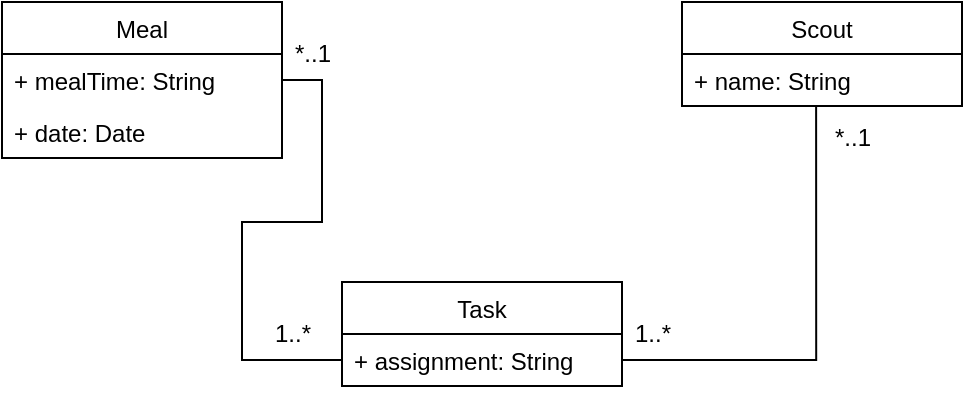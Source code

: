 <mxfile version="16.6.1" type="github" pages="2">
  <diagram id="BUnCDZeMnPIaPI9TMWip" name="Page-1">
    <mxGraphModel dx="758" dy="518" grid="1" gridSize="10" guides="1" tooltips="1" connect="1" arrows="1" fold="1" page="1" pageScale="1" pageWidth="850" pageHeight="1100" math="0" shadow="0">
      <root>
        <mxCell id="0" />
        <mxCell id="1" parent="0" />
        <mxCell id="IyQxzO0BuYULUW5PqMy8-2" value="Meal" style="swimlane;fontStyle=0;childLayout=stackLayout;horizontal=1;startSize=26;fillColor=none;horizontalStack=0;resizeParent=1;resizeParentMax=0;resizeLast=0;collapsible=1;marginBottom=0;" vertex="1" parent="1">
          <mxGeometry x="70" y="50" width="140" height="78" as="geometry" />
        </mxCell>
        <mxCell id="IyQxzO0BuYULUW5PqMy8-3" value="+ mealTime: String&#xa;" style="text;strokeColor=none;fillColor=none;align=left;verticalAlign=top;spacingLeft=4;spacingRight=4;overflow=hidden;rotatable=0;points=[[0,0.5],[1,0.5]];portConstraint=eastwest;" vertex="1" parent="IyQxzO0BuYULUW5PqMy8-2">
          <mxGeometry y="26" width="140" height="26" as="geometry" />
        </mxCell>
        <mxCell id="IyQxzO0BuYULUW5PqMy8-12" value="+ date: Date" style="text;strokeColor=none;fillColor=none;align=left;verticalAlign=top;spacingLeft=4;spacingRight=4;overflow=hidden;rotatable=0;points=[[0,0.5],[1,0.5]];portConstraint=eastwest;" vertex="1" parent="IyQxzO0BuYULUW5PqMy8-2">
          <mxGeometry y="52" width="140" height="26" as="geometry" />
        </mxCell>
        <mxCell id="IyQxzO0BuYULUW5PqMy8-6" value="Scout" style="swimlane;fontStyle=0;childLayout=stackLayout;horizontal=1;startSize=26;fillColor=none;horizontalStack=0;resizeParent=1;resizeParentMax=0;resizeLast=0;collapsible=1;marginBottom=0;" vertex="1" parent="1">
          <mxGeometry x="410" y="50" width="140" height="52" as="geometry" />
        </mxCell>
        <mxCell id="IyQxzO0BuYULUW5PqMy8-7" value="+ name: String" style="text;strokeColor=none;fillColor=none;align=left;verticalAlign=top;spacingLeft=4;spacingRight=4;overflow=hidden;rotatable=0;points=[[0,0.5],[1,0.5]];portConstraint=eastwest;" vertex="1" parent="IyQxzO0BuYULUW5PqMy8-6">
          <mxGeometry y="26" width="140" height="26" as="geometry" />
        </mxCell>
        <mxCell id="IyQxzO0BuYULUW5PqMy8-10" value="Task" style="swimlane;fontStyle=0;childLayout=stackLayout;horizontal=1;startSize=26;fillColor=none;horizontalStack=0;resizeParent=1;resizeParentMax=0;resizeLast=0;collapsible=1;marginBottom=0;" vertex="1" parent="1">
          <mxGeometry x="240" y="190" width="140" height="52" as="geometry" />
        </mxCell>
        <mxCell id="IyQxzO0BuYULUW5PqMy8-11" value="+ assignment: String" style="text;strokeColor=none;fillColor=none;align=left;verticalAlign=top;spacingLeft=4;spacingRight=4;overflow=hidden;rotatable=0;points=[[0,0.5],[1,0.5]];portConstraint=eastwest;" vertex="1" parent="IyQxzO0BuYULUW5PqMy8-10">
          <mxGeometry y="26" width="140" height="26" as="geometry" />
        </mxCell>
        <mxCell id="IyQxzO0BuYULUW5PqMy8-14" style="edgeStyle=orthogonalEdgeStyle;rounded=0;orthogonalLoop=1;jettySize=auto;html=1;exitX=1;exitY=0.5;exitDx=0;exitDy=0;entryX=0;entryY=0.5;entryDx=0;entryDy=0;endArrow=none;endFill=0;" edge="1" parent="1" source="IyQxzO0BuYULUW5PqMy8-3" target="IyQxzO0BuYULUW5PqMy8-11">
          <mxGeometry relative="1" as="geometry">
            <Array as="points">
              <mxPoint x="230" y="89" />
              <mxPoint x="230" y="160" />
              <mxPoint x="190" y="160" />
              <mxPoint x="190" y="229" />
            </Array>
          </mxGeometry>
        </mxCell>
        <mxCell id="IyQxzO0BuYULUW5PqMy8-16" style="edgeStyle=orthogonalEdgeStyle;rounded=0;orthogonalLoop=1;jettySize=auto;html=1;exitX=1;exitY=0.5;exitDx=0;exitDy=0;entryX=0.479;entryY=1;entryDx=0;entryDy=0;endArrow=none;endFill=0;entryPerimeter=0;" edge="1" parent="1" source="IyQxzO0BuYULUW5PqMy8-11" target="IyQxzO0BuYULUW5PqMy8-7">
          <mxGeometry relative="1" as="geometry">
            <mxPoint x="550" y="115" as="targetPoint" />
          </mxGeometry>
        </mxCell>
        <mxCell id="vtbtwurmdI0dEAQR3Fm0-1" value="1..*" style="text;html=1;align=center;verticalAlign=middle;resizable=0;points=[];autosize=1;strokeColor=none;fillColor=none;" vertex="1" parent="1">
          <mxGeometry x="380" y="206" width="30" height="20" as="geometry" />
        </mxCell>
        <mxCell id="vtbtwurmdI0dEAQR3Fm0-2" value="1..*" style="text;html=1;align=center;verticalAlign=middle;resizable=0;points=[];autosize=1;strokeColor=none;fillColor=none;" vertex="1" parent="1">
          <mxGeometry x="200" y="206" width="30" height="20" as="geometry" />
        </mxCell>
        <mxCell id="vtbtwurmdI0dEAQR3Fm0-3" value="*..1" style="text;html=1;align=center;verticalAlign=middle;resizable=0;points=[];autosize=1;strokeColor=none;fillColor=none;" vertex="1" parent="1">
          <mxGeometry x="210" y="66" width="30" height="20" as="geometry" />
        </mxCell>
        <mxCell id="vtbtwurmdI0dEAQR3Fm0-4" value="*..1" style="text;html=1;align=center;verticalAlign=middle;resizable=0;points=[];autosize=1;strokeColor=none;fillColor=none;" vertex="1" parent="1">
          <mxGeometry x="480" y="108" width="30" height="20" as="geometry" />
        </mxCell>
      </root>
    </mxGraphModel>
  </diagram>
  <diagram id="bwPkGhjLt5PSOUMPXuKh" name="Page-2">
    <mxGraphModel dx="758" dy="518" grid="1" gridSize="10" guides="1" tooltips="1" connect="1" arrows="1" fold="1" page="1" pageScale="1" pageWidth="850" pageHeight="1100" math="0" shadow="0">
      <root>
        <mxCell id="GbGiML6aqAEK4TkLKTES-0" />
        <mxCell id="GbGiML6aqAEK4TkLKTES-1" parent="GbGiML6aqAEK4TkLKTES-0" />
        <mxCell id="GbGiML6aqAEK4TkLKTES-2" value="name" style="whiteSpace=wrap;html=1;" vertex="1" parent="GbGiML6aqAEK4TkLKTES-1">
          <mxGeometry x="60" y="100" width="120" height="20" as="geometry" />
        </mxCell>
        <mxCell id="GbGiML6aqAEK4TkLKTES-3" value="&lt;b&gt;Scount&lt;/b&gt;" style="text;html=1;align=center;verticalAlign=middle;resizable=0;points=[];autosize=1;strokeColor=none;fillColor=none;" vertex="1" parent="GbGiML6aqAEK4TkLKTES-1">
          <mxGeometry x="50" y="80" width="60" height="20" as="geometry" />
        </mxCell>
        <mxCell id="GbGiML6aqAEK4TkLKTES-4" value="&lt;b&gt;Task&lt;/b&gt;" style="text;html=1;align=center;verticalAlign=middle;resizable=0;points=[];autosize=1;strokeColor=none;fillColor=none;" vertex="1" parent="GbGiML6aqAEK4TkLKTES-1">
          <mxGeometry x="200" y="240" width="40" height="20" as="geometry" />
        </mxCell>
        <mxCell id="GbGiML6aqAEK4TkLKTES-5" value="&lt;b&gt;Meal&lt;/b&gt;" style="text;html=1;align=center;verticalAlign=middle;resizable=0;points=[];autosize=1;strokeColor=none;fillColor=none;" vertex="1" parent="GbGiML6aqAEK4TkLKTES-1">
          <mxGeometry x="320" y="80" width="40" height="20" as="geometry" />
        </mxCell>
        <mxCell id="GbGiML6aqAEK4TkLKTES-6" value="meal_time" style="whiteSpace=wrap;html=1;" vertex="1" parent="GbGiML6aqAEK4TkLKTES-1">
          <mxGeometry x="440" y="100" width="120" height="20" as="geometry" />
        </mxCell>
        <mxCell id="GbGiML6aqAEK4TkLKTES-9" value="scout" style="whiteSpace=wrap;html=1;" vertex="1" parent="GbGiML6aqAEK4TkLKTES-1">
          <mxGeometry x="200" y="280" width="120" height="20" as="geometry" />
        </mxCell>
        <mxCell id="GbGiML6aqAEK4TkLKTES-10" value="task" style="whiteSpace=wrap;html=1;" vertex="1" parent="GbGiML6aqAEK4TkLKTES-1">
          <mxGeometry x="320" y="280" width="120" height="20" as="geometry" />
        </mxCell>
        <mxCell id="GbGiML6aqAEK4TkLKTES-11" value="date" style="whiteSpace=wrap;html=1;" vertex="1" parent="GbGiML6aqAEK4TkLKTES-1">
          <mxGeometry x="560" y="100" width="120" height="20" as="geometry" />
        </mxCell>
        <mxCell id="GbGiML6aqAEK4TkLKTES-12" value="PK" style="whiteSpace=wrap;html=1;fillColor=#f8cecc;strokeColor=#b85450;" vertex="1" parent="GbGiML6aqAEK4TkLKTES-1">
          <mxGeometry x="200" y="300" width="360" height="20" as="geometry" />
        </mxCell>
        <mxCell id="GbGiML6aqAEK4TkLKTES-16" style="edgeStyle=orthogonalEdgeStyle;rounded=0;orthogonalLoop=1;jettySize=auto;html=1;exitX=0.5;exitY=1;exitDx=0;exitDy=0;entryX=0;entryY=0.5;entryDx=0;entryDy=0;endArrow=none;endFill=0;" edge="1" parent="GbGiML6aqAEK4TkLKTES-1" source="GbGiML6aqAEK4TkLKTES-13" target="GbGiML6aqAEK4TkLKTES-14">
          <mxGeometry relative="1" as="geometry" />
        </mxCell>
        <mxCell id="GbGiML6aqAEK4TkLKTES-13" value="PK" style="whiteSpace=wrap;html=1;fillColor=#f8cecc;strokeColor=#b85450;" vertex="1" parent="GbGiML6aqAEK4TkLKTES-1">
          <mxGeometry x="60" y="120" width="120" height="20" as="geometry" />
        </mxCell>
        <mxCell id="GbGiML6aqAEK4TkLKTES-14" value="FK" style="whiteSpace=wrap;html=1;fillColor=#dae8fc;strokeColor=#6c8ebf;" vertex="1" parent="GbGiML6aqAEK4TkLKTES-1">
          <mxGeometry x="200" y="260" width="120" height="20" as="geometry" />
        </mxCell>
        <mxCell id="GbGiML6aqAEK4TkLKTES-15" value="FK" style="whiteSpace=wrap;html=1;fillColor=#dae8fc;strokeColor=#6c8ebf;" vertex="1" parent="GbGiML6aqAEK4TkLKTES-1">
          <mxGeometry x="440" y="260" width="120" height="20" as="geometry" />
        </mxCell>
        <mxCell id="GbGiML6aqAEK4TkLKTES-19" style="edgeStyle=orthogonalEdgeStyle;rounded=0;orthogonalLoop=1;jettySize=auto;html=1;exitX=0.5;exitY=1;exitDx=0;exitDy=0;entryX=0.5;entryY=0;entryDx=0;entryDy=0;endArrow=none;endFill=0;" edge="1" parent="GbGiML6aqAEK4TkLKTES-1" source="GbGiML6aqAEK4TkLKTES-18" target="GbGiML6aqAEK4TkLKTES-15">
          <mxGeometry relative="1" as="geometry" />
        </mxCell>
        <mxCell id="GbGiML6aqAEK4TkLKTES-18" value="PK" style="whiteSpace=wrap;html=1;fillColor=#f8cecc;strokeColor=#b85450;" vertex="1" parent="GbGiML6aqAEK4TkLKTES-1">
          <mxGeometry x="320" y="120" width="120" height="20" as="geometry" />
        </mxCell>
        <mxCell id="GbGiML6aqAEK4TkLKTES-20" value="meal_id" style="whiteSpace=wrap;html=1;" vertex="1" parent="GbGiML6aqAEK4TkLKTES-1">
          <mxGeometry x="320" y="100" width="120" height="20" as="geometry" />
        </mxCell>
        <mxCell id="GbGiML6aqAEK4TkLKTES-21" value="meal_id" style="whiteSpace=wrap;html=1;" vertex="1" parent="GbGiML6aqAEK4TkLKTES-1">
          <mxGeometry x="440" y="280" width="120" height="20" as="geometry" />
        </mxCell>
        <mxCell id="GbGiML6aqAEK4TkLKTES-22" value="*..1" style="text;html=1;align=center;verticalAlign=middle;resizable=0;points=[];autosize=1;strokeColor=none;fillColor=none;" vertex="1" parent="GbGiML6aqAEK4TkLKTES-1">
          <mxGeometry x="90" y="140" width="30" height="20" as="geometry" />
        </mxCell>
        <mxCell id="GbGiML6aqAEK4TkLKTES-23" value="1..*" style="text;html=1;align=center;verticalAlign=middle;resizable=0;points=[];autosize=1;strokeColor=none;fillColor=none;" vertex="1" parent="GbGiML6aqAEK4TkLKTES-1">
          <mxGeometry x="170" y="270" width="30" height="20" as="geometry" />
        </mxCell>
        <mxCell id="GbGiML6aqAEK4TkLKTES-24" value="1..*" style="text;html=1;align=center;verticalAlign=middle;resizable=0;points=[];autosize=1;strokeColor=none;fillColor=none;" vertex="1" parent="GbGiML6aqAEK4TkLKTES-1">
          <mxGeometry x="470" y="240" width="30" height="20" as="geometry" />
        </mxCell>
        <mxCell id="GbGiML6aqAEK4TkLKTES-25" value="*..1" style="text;html=1;align=center;verticalAlign=middle;resizable=0;points=[];autosize=1;strokeColor=none;fillColor=none;" vertex="1" parent="GbGiML6aqAEK4TkLKTES-1">
          <mxGeometry x="380" y="140" width="30" height="20" as="geometry" />
        </mxCell>
      </root>
    </mxGraphModel>
  </diagram>
</mxfile>
